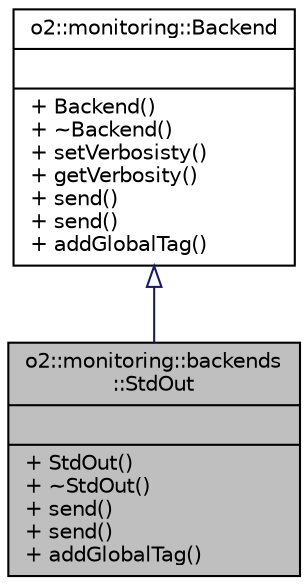 digraph "o2::monitoring::backends::StdOut"
{
 // INTERACTIVE_SVG=YES
  bgcolor="transparent";
  edge [fontname="Helvetica",fontsize="10",labelfontname="Helvetica",labelfontsize="10"];
  node [fontname="Helvetica",fontsize="10",shape=record];
  Node1 [label="{o2::monitoring::backends\l::StdOut\n||+ StdOut()\l+ ~StdOut()\l+ send()\l+ send()\l+ addGlobalTag()\l}",height=0.2,width=0.4,color="black", fillcolor="grey75", style="filled", fontcolor="black"];
  Node2 -> Node1 [dir="back",color="midnightblue",fontsize="10",style="solid",arrowtail="onormal",fontname="Helvetica"];
  Node2 [label="{o2::monitoring::Backend\n||+ Backend()\l+ ~Backend()\l+ setVerbosisty()\l+ getVerbosity()\l+ send()\l+ send()\l+ addGlobalTag()\l}",height=0.2,width=0.4,color="black",URL="$classo2_1_1monitoring_1_1Backend.html",tooltip="Backend pure virtual interface. "];
}
